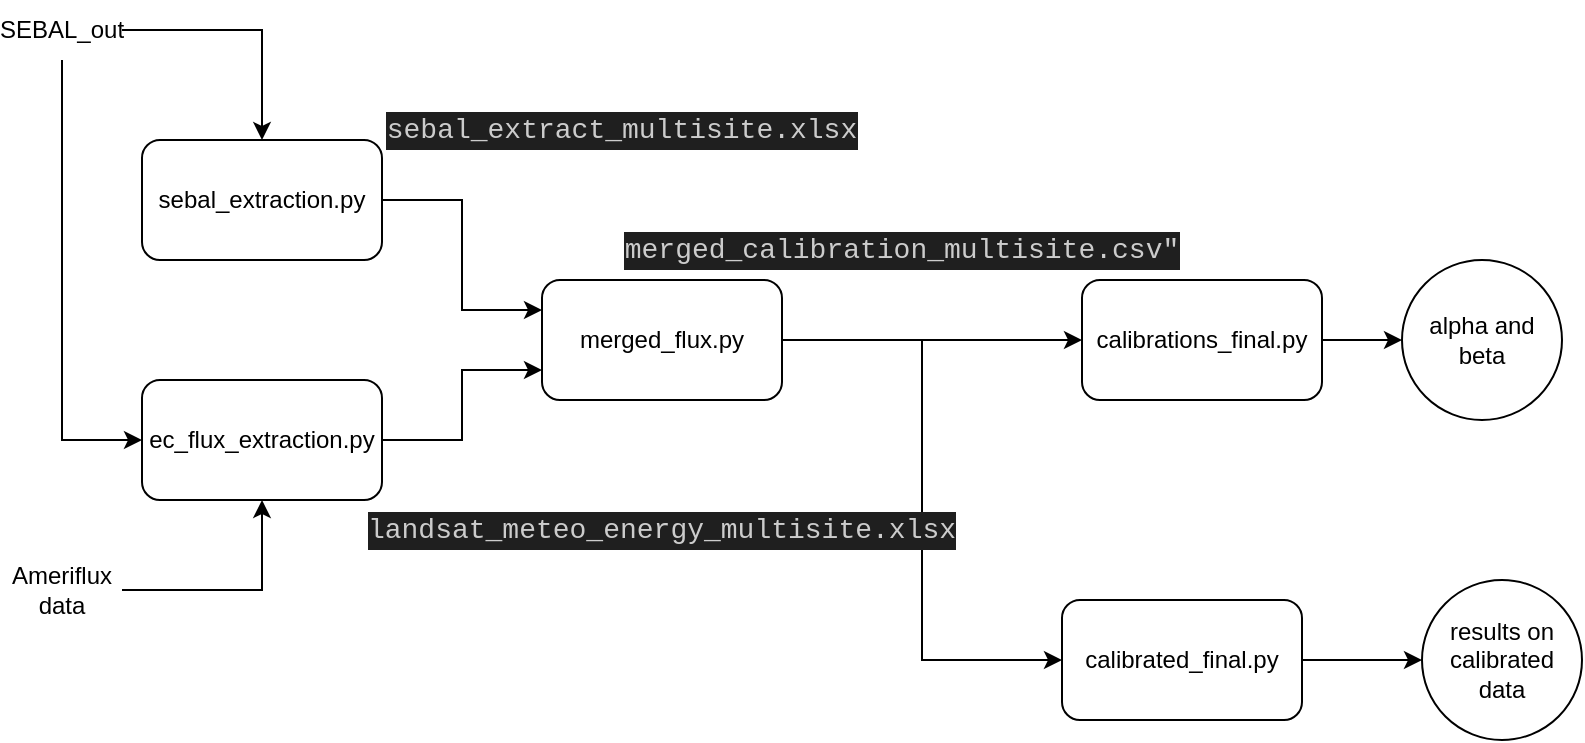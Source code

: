 <mxfile version="21.8.2" type="device">
  <diagram name="Page-1" id="1NaF0kXTkdeA8h77EULQ">
    <mxGraphModel dx="1114" dy="664" grid="1" gridSize="10" guides="1" tooltips="1" connect="1" arrows="1" fold="1" page="1" pageScale="1" pageWidth="850" pageHeight="1100" math="0" shadow="0">
      <root>
        <mxCell id="0" />
        <mxCell id="1" parent="0" />
        <mxCell id="qkEilpXJxQX9BKYHJlGg-10" style="edgeStyle=orthogonalEdgeStyle;rounded=0;orthogonalLoop=1;jettySize=auto;html=1;entryX=0;entryY=0.25;entryDx=0;entryDy=0;" edge="1" parent="1" source="qkEilpXJxQX9BKYHJlGg-2" target="qkEilpXJxQX9BKYHJlGg-9">
          <mxGeometry relative="1" as="geometry" />
        </mxCell>
        <mxCell id="qkEilpXJxQX9BKYHJlGg-2" value="sebal_extraction.py" style="rounded=1;whiteSpace=wrap;html=1;" vertex="1" parent="1">
          <mxGeometry x="100" y="180" width="120" height="60" as="geometry" />
        </mxCell>
        <mxCell id="qkEilpXJxQX9BKYHJlGg-11" style="edgeStyle=orthogonalEdgeStyle;rounded=0;orthogonalLoop=1;jettySize=auto;html=1;entryX=0;entryY=0.75;entryDx=0;entryDy=0;" edge="1" parent="1" source="qkEilpXJxQX9BKYHJlGg-3" target="qkEilpXJxQX9BKYHJlGg-9">
          <mxGeometry relative="1" as="geometry" />
        </mxCell>
        <mxCell id="qkEilpXJxQX9BKYHJlGg-3" value="ec_flux_extraction.py" style="rounded=1;whiteSpace=wrap;html=1;" vertex="1" parent="1">
          <mxGeometry x="100" y="300" width="120" height="60" as="geometry" />
        </mxCell>
        <mxCell id="qkEilpXJxQX9BKYHJlGg-5" value="" style="edgeStyle=orthogonalEdgeStyle;rounded=0;orthogonalLoop=1;jettySize=auto;html=1;" edge="1" parent="1" source="qkEilpXJxQX9BKYHJlGg-4" target="qkEilpXJxQX9BKYHJlGg-2">
          <mxGeometry relative="1" as="geometry" />
        </mxCell>
        <mxCell id="qkEilpXJxQX9BKYHJlGg-8" style="edgeStyle=orthogonalEdgeStyle;rounded=0;orthogonalLoop=1;jettySize=auto;html=1;entryX=0;entryY=0.5;entryDx=0;entryDy=0;" edge="1" parent="1" source="qkEilpXJxQX9BKYHJlGg-4" target="qkEilpXJxQX9BKYHJlGg-3">
          <mxGeometry relative="1" as="geometry">
            <Array as="points">
              <mxPoint x="60" y="330" />
            </Array>
          </mxGeometry>
        </mxCell>
        <mxCell id="qkEilpXJxQX9BKYHJlGg-4" value="SEBAL_out" style="text;html=1;strokeColor=none;fillColor=none;align=center;verticalAlign=middle;whiteSpace=wrap;rounded=0;" vertex="1" parent="1">
          <mxGeometry x="30" y="110" width="60" height="30" as="geometry" />
        </mxCell>
        <mxCell id="qkEilpXJxQX9BKYHJlGg-7" style="edgeStyle=orthogonalEdgeStyle;rounded=0;orthogonalLoop=1;jettySize=auto;html=1;" edge="1" parent="1" source="qkEilpXJxQX9BKYHJlGg-6" target="qkEilpXJxQX9BKYHJlGg-3">
          <mxGeometry relative="1" as="geometry" />
        </mxCell>
        <mxCell id="qkEilpXJxQX9BKYHJlGg-6" value="Ameriflux data" style="text;html=1;strokeColor=none;fillColor=none;align=center;verticalAlign=middle;whiteSpace=wrap;rounded=0;" vertex="1" parent="1">
          <mxGeometry x="30" y="390" width="60" height="30" as="geometry" />
        </mxCell>
        <mxCell id="qkEilpXJxQX9BKYHJlGg-16" value="" style="edgeStyle=orthogonalEdgeStyle;rounded=0;orthogonalLoop=1;jettySize=auto;html=1;" edge="1" parent="1" source="qkEilpXJxQX9BKYHJlGg-9" target="qkEilpXJxQX9BKYHJlGg-15">
          <mxGeometry relative="1" as="geometry" />
        </mxCell>
        <mxCell id="qkEilpXJxQX9BKYHJlGg-19" style="edgeStyle=orthogonalEdgeStyle;rounded=0;orthogonalLoop=1;jettySize=auto;html=1;entryX=0;entryY=0.5;entryDx=0;entryDy=0;" edge="1" parent="1" source="qkEilpXJxQX9BKYHJlGg-9" target="qkEilpXJxQX9BKYHJlGg-18">
          <mxGeometry relative="1" as="geometry" />
        </mxCell>
        <mxCell id="qkEilpXJxQX9BKYHJlGg-9" value="merged_flux.py" style="rounded=1;whiteSpace=wrap;html=1;" vertex="1" parent="1">
          <mxGeometry x="300" y="250" width="120" height="60" as="geometry" />
        </mxCell>
        <mxCell id="qkEilpXJxQX9BKYHJlGg-12" value="&lt;div style=&quot;color: rgb(204, 204, 204); background-color: rgb(31, 31, 31); font-family: Consolas, &amp;quot;Courier New&amp;quot;, monospace; font-size: 14px; line-height: 19px;&quot;&gt;sebal_extract_multisite.xlsx&lt;/div&gt;" style="text;html=1;strokeColor=none;fillColor=none;align=center;verticalAlign=middle;whiteSpace=wrap;rounded=0;" vertex="1" parent="1">
          <mxGeometry x="310" y="160" width="60" height="30" as="geometry" />
        </mxCell>
        <mxCell id="qkEilpXJxQX9BKYHJlGg-14" value="&lt;div style=&quot;color: rgb(204, 204, 204); background-color: rgb(31, 31, 31); font-family: Consolas, &amp;quot;Courier New&amp;quot;, monospace; font-size: 14px; line-height: 19px;&quot;&gt;&lt;div style=&quot;line-height: 19px;&quot;&gt;landsat_meteo_energy_multisite.xlsx&lt;/div&gt;&lt;/div&gt;" style="text;html=1;strokeColor=none;fillColor=none;align=center;verticalAlign=middle;whiteSpace=wrap;rounded=0;" vertex="1" parent="1">
          <mxGeometry x="330" y="360" width="60" height="30" as="geometry" />
        </mxCell>
        <mxCell id="qkEilpXJxQX9BKYHJlGg-21" value="" style="edgeStyle=orthogonalEdgeStyle;rounded=0;orthogonalLoop=1;jettySize=auto;html=1;" edge="1" parent="1" source="qkEilpXJxQX9BKYHJlGg-15" target="qkEilpXJxQX9BKYHJlGg-20">
          <mxGeometry relative="1" as="geometry" />
        </mxCell>
        <mxCell id="qkEilpXJxQX9BKYHJlGg-15" value="calibrations_final.py" style="whiteSpace=wrap;html=1;rounded=1;" vertex="1" parent="1">
          <mxGeometry x="570" y="250" width="120" height="60" as="geometry" />
        </mxCell>
        <mxCell id="qkEilpXJxQX9BKYHJlGg-17" value="&lt;div style=&quot;color: rgb(204, 204, 204); background-color: rgb(31, 31, 31); font-family: Consolas, &amp;quot;Courier New&amp;quot;, monospace; font-size: 14px; line-height: 19px;&quot;&gt;&lt;div style=&quot;line-height: 19px;&quot;&gt;merged_calibration_multisite.csv&quot;&lt;/div&gt;&lt;/div&gt;" style="text;html=1;strokeColor=none;fillColor=none;align=center;verticalAlign=middle;whiteSpace=wrap;rounded=0;" vertex="1" parent="1">
          <mxGeometry x="450" y="220" width="60" height="30" as="geometry" />
        </mxCell>
        <mxCell id="qkEilpXJxQX9BKYHJlGg-23" value="" style="edgeStyle=orthogonalEdgeStyle;rounded=0;orthogonalLoop=1;jettySize=auto;html=1;" edge="1" parent="1" source="qkEilpXJxQX9BKYHJlGg-18" target="qkEilpXJxQX9BKYHJlGg-22">
          <mxGeometry relative="1" as="geometry" />
        </mxCell>
        <mxCell id="qkEilpXJxQX9BKYHJlGg-18" value="calibrated_final.py" style="whiteSpace=wrap;html=1;rounded=1;" vertex="1" parent="1">
          <mxGeometry x="560" y="410" width="120" height="60" as="geometry" />
        </mxCell>
        <mxCell id="qkEilpXJxQX9BKYHJlGg-20" value="alpha and beta" style="ellipse;whiteSpace=wrap;html=1;rounded=1;" vertex="1" parent="1">
          <mxGeometry x="730" y="240" width="80" height="80" as="geometry" />
        </mxCell>
        <mxCell id="qkEilpXJxQX9BKYHJlGg-22" value="results on calibrated data" style="ellipse;whiteSpace=wrap;html=1;rounded=1;" vertex="1" parent="1">
          <mxGeometry x="740" y="400" width="80" height="80" as="geometry" />
        </mxCell>
      </root>
    </mxGraphModel>
  </diagram>
</mxfile>
